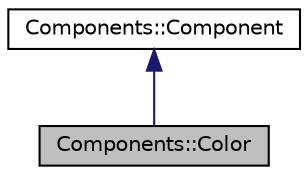 digraph "Components::Color"
{
  edge [fontname="Helvetica",fontsize="10",labelfontname="Helvetica",labelfontsize="10"];
  node [fontname="Helvetica",fontsize="10",shape=record];
  Node2 [label="Components::Color",height=0.2,width=0.4,color="black", fillcolor="grey75", style="filled", fontcolor="black"];
  Node3 -> Node2 [dir="back",color="midnightblue",fontsize="10",style="solid",fontname="Helvetica"];
  Node3 [label="Components::Component",height=0.2,width=0.4,color="black", fillcolor="white", style="filled",URL="$class_components_1_1_component.html",tooltip="Abstract class used for various implementations Abstract class used to describe properties of an enti..."];
}
